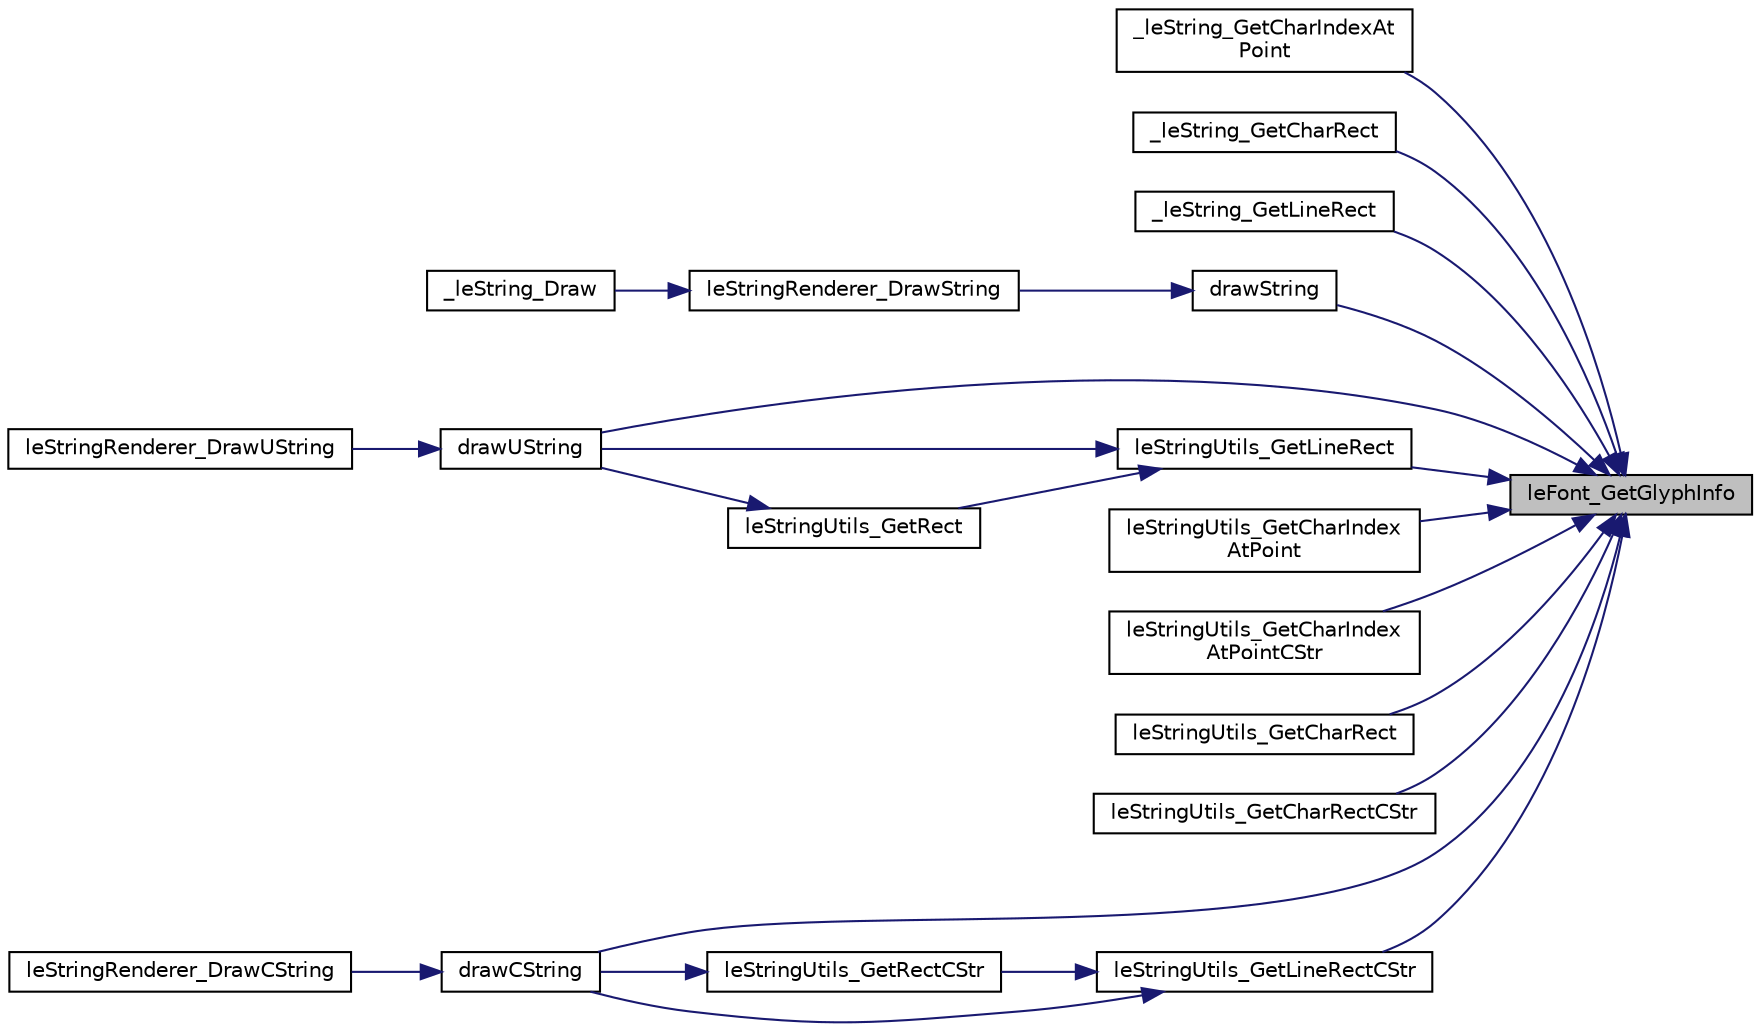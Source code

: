 digraph "leFont_GetGlyphInfo"
{
 // LATEX_PDF_SIZE
  edge [fontname="Helvetica",fontsize="10",labelfontname="Helvetica",labelfontsize="10"];
  node [fontname="Helvetica",fontsize="10",shape=record];
  rankdir="RL";
  Node1 [label="leFont_GetGlyphInfo",height=0.2,width=0.4,color="black", fillcolor="grey75", style="filled", fontcolor="black",tooltip=" "];
  Node1 -> Node2 [dir="back",color="midnightblue",fontsize="10",style="solid",fontname="Helvetica"];
  Node2 [label="_leString_GetCharIndexAt\lPoint",height=0.2,width=0.4,color="black", fillcolor="white", style="filled",URL="$legato__tablestring_8c.html#a29532aa0b22fb6db315f6dce40a03874",tooltip=" "];
  Node1 -> Node3 [dir="back",color="midnightblue",fontsize="10",style="solid",fontname="Helvetica"];
  Node3 [label="_leString_GetCharRect",height=0.2,width=0.4,color="black", fillcolor="white", style="filled",URL="$legato__tablestring_8c.html#a52c0ef8199357970704e9d38d0bbec75",tooltip=" "];
  Node1 -> Node4 [dir="back",color="midnightblue",fontsize="10",style="solid",fontname="Helvetica"];
  Node4 [label="_leString_GetLineRect",height=0.2,width=0.4,color="black", fillcolor="white", style="filled",URL="$legato__tablestring_8c.html#a29cc28e46582b64df30fdcd52e0fed4a",tooltip=" "];
  Node1 -> Node5 [dir="back",color="midnightblue",fontsize="10",style="solid",fontname="Helvetica"];
  Node5 [label="drawCString",height=0.2,width=0.4,color="black", fillcolor="white", style="filled",URL="$legato__string__renderer_8c.html#a213402f8bd6222abaf1651cbf96e8f9b",tooltip=" "];
  Node5 -> Node6 [dir="back",color="midnightblue",fontsize="10",style="solid",fontname="Helvetica"];
  Node6 [label="leStringRenderer_DrawCString",height=0.2,width=0.4,color="black", fillcolor="white", style="filled",URL="$legato__string__renderer_8h.html#a4a4b12fb93ab88a53fe506b4fc800313",tooltip=" "];
  Node1 -> Node7 [dir="back",color="midnightblue",fontsize="10",style="solid",fontname="Helvetica"];
  Node7 [label="drawString",height=0.2,width=0.4,color="black", fillcolor="white", style="filled",URL="$legato__string__renderer_8c.html#aed38757c2c2947fe73f2a1e012c207b3",tooltip=" "];
  Node7 -> Node8 [dir="back",color="midnightblue",fontsize="10",style="solid",fontname="Helvetica"];
  Node8 [label="leStringRenderer_DrawString",height=0.2,width=0.4,color="black", fillcolor="white", style="filled",URL="$legato__string__renderer_8h.html#afd77c367e313ce1f453368e134f2793d",tooltip=" "];
  Node8 -> Node9 [dir="back",color="midnightblue",fontsize="10",style="solid",fontname="Helvetica"];
  Node9 [label="_leString_Draw",height=0.2,width=0.4,color="black", fillcolor="white", style="filled",URL="$legato__tablestring_8c.html#ab6b9aed1930b4290afc5a812af56094c",tooltip=" "];
  Node1 -> Node10 [dir="back",color="midnightblue",fontsize="10",style="solid",fontname="Helvetica"];
  Node10 [label="drawUString",height=0.2,width=0.4,color="black", fillcolor="white", style="filled",URL="$legato__string__renderer_8c.html#abc35a33b81b8ca5a104056c233821543",tooltip=" "];
  Node10 -> Node11 [dir="back",color="midnightblue",fontsize="10",style="solid",fontname="Helvetica"];
  Node11 [label="leStringRenderer_DrawUString",height=0.2,width=0.4,color="black", fillcolor="white", style="filled",URL="$legato__string__renderer_8h.html#a7b02fe78824d690efd75af51a78d1f87",tooltip=" "];
  Node1 -> Node12 [dir="back",color="midnightblue",fontsize="10",style="solid",fontname="Helvetica"];
  Node12 [label="leStringUtils_GetCharIndex\lAtPoint",height=0.2,width=0.4,color="black", fillcolor="white", style="filled",URL="$legato__stringutils_8h.html#ae8b2d7bca727982b30fb5597e5346fbe",tooltip=" "];
  Node1 -> Node13 [dir="back",color="midnightblue",fontsize="10",style="solid",fontname="Helvetica"];
  Node13 [label="leStringUtils_GetCharIndex\lAtPointCStr",height=0.2,width=0.4,color="black", fillcolor="white", style="filled",URL="$legato__stringutils_8h.html#a646176b7da1c91e8322da0161cfb6ea0",tooltip=" "];
  Node1 -> Node14 [dir="back",color="midnightblue",fontsize="10",style="solid",fontname="Helvetica"];
  Node14 [label="leStringUtils_GetCharRect",height=0.2,width=0.4,color="black", fillcolor="white", style="filled",URL="$legato__stringutils_8h.html#a5b56b1c6819a92b4198e3f67daa3c2af",tooltip=" "];
  Node1 -> Node15 [dir="back",color="midnightblue",fontsize="10",style="solid",fontname="Helvetica"];
  Node15 [label="leStringUtils_GetCharRectCStr",height=0.2,width=0.4,color="black", fillcolor="white", style="filled",URL="$legato__stringutils_8h.html#abacca36c3befd4df95cc93461cd76498",tooltip=" "];
  Node1 -> Node16 [dir="back",color="midnightblue",fontsize="10",style="solid",fontname="Helvetica"];
  Node16 [label="leStringUtils_GetLineRect",height=0.2,width=0.4,color="black", fillcolor="white", style="filled",URL="$legato__stringutils_8h.html#a233d327b07840b542a4e157e6fb502aa",tooltip=" "];
  Node16 -> Node10 [dir="back",color="midnightblue",fontsize="10",style="solid",fontname="Helvetica"];
  Node16 -> Node17 [dir="back",color="midnightblue",fontsize="10",style="solid",fontname="Helvetica"];
  Node17 [label="leStringUtils_GetRect",height=0.2,width=0.4,color="black", fillcolor="white", style="filled",URL="$legato__stringutils_8h.html#ac985af1aa4d9e5402d0c958eda4afc74",tooltip=" "];
  Node17 -> Node10 [dir="back",color="midnightblue",fontsize="10",style="solid",fontname="Helvetica"];
  Node1 -> Node18 [dir="back",color="midnightblue",fontsize="10",style="solid",fontname="Helvetica"];
  Node18 [label="leStringUtils_GetLineRectCStr",height=0.2,width=0.4,color="black", fillcolor="white", style="filled",URL="$legato__stringutils_8h.html#a2091fab76f3c38a5209b28ad6fddab0e",tooltip=" "];
  Node18 -> Node5 [dir="back",color="midnightblue",fontsize="10",style="solid",fontname="Helvetica"];
  Node18 -> Node19 [dir="back",color="midnightblue",fontsize="10",style="solid",fontname="Helvetica"];
  Node19 [label="leStringUtils_GetRectCStr",height=0.2,width=0.4,color="black", fillcolor="white", style="filled",URL="$legato__stringutils_8h.html#ade2ccfe97aaa5f3a83785ec1b7e1cd8c",tooltip=" "];
  Node19 -> Node5 [dir="back",color="midnightblue",fontsize="10",style="solid",fontname="Helvetica"];
}
